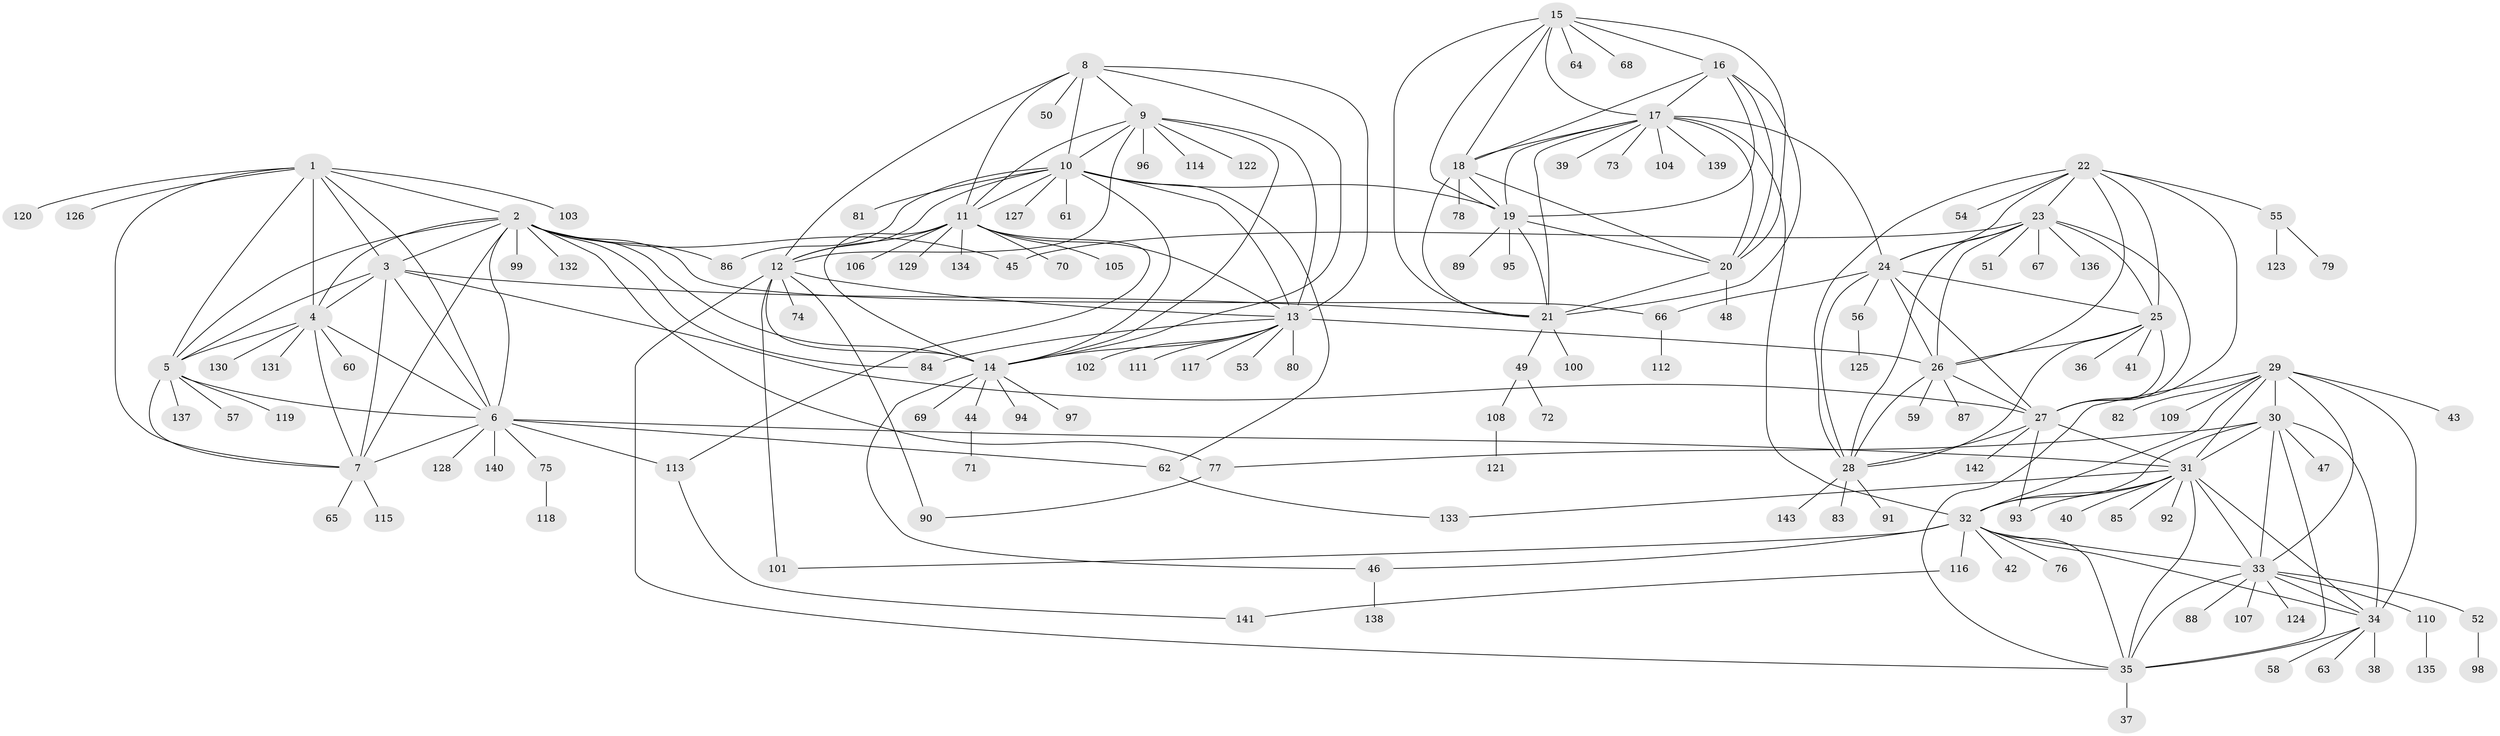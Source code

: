 // Generated by graph-tools (version 1.1) at 2025/54/03/09/25 04:54:53]
// undirected, 143 vertices, 236 edges
graph export_dot {
graph [start="1"]
  node [color=gray90,style=filled];
  1;
  2;
  3;
  4;
  5;
  6;
  7;
  8;
  9;
  10;
  11;
  12;
  13;
  14;
  15;
  16;
  17;
  18;
  19;
  20;
  21;
  22;
  23;
  24;
  25;
  26;
  27;
  28;
  29;
  30;
  31;
  32;
  33;
  34;
  35;
  36;
  37;
  38;
  39;
  40;
  41;
  42;
  43;
  44;
  45;
  46;
  47;
  48;
  49;
  50;
  51;
  52;
  53;
  54;
  55;
  56;
  57;
  58;
  59;
  60;
  61;
  62;
  63;
  64;
  65;
  66;
  67;
  68;
  69;
  70;
  71;
  72;
  73;
  74;
  75;
  76;
  77;
  78;
  79;
  80;
  81;
  82;
  83;
  84;
  85;
  86;
  87;
  88;
  89;
  90;
  91;
  92;
  93;
  94;
  95;
  96;
  97;
  98;
  99;
  100;
  101;
  102;
  103;
  104;
  105;
  106;
  107;
  108;
  109;
  110;
  111;
  112;
  113;
  114;
  115;
  116;
  117;
  118;
  119;
  120;
  121;
  122;
  123;
  124;
  125;
  126;
  127;
  128;
  129;
  130;
  131;
  132;
  133;
  134;
  135;
  136;
  137;
  138;
  139;
  140;
  141;
  142;
  143;
  1 -- 2;
  1 -- 3;
  1 -- 4;
  1 -- 5;
  1 -- 6;
  1 -- 7;
  1 -- 103;
  1 -- 120;
  1 -- 126;
  2 -- 3;
  2 -- 4;
  2 -- 5;
  2 -- 6;
  2 -- 7;
  2 -- 14;
  2 -- 45;
  2 -- 66;
  2 -- 77;
  2 -- 84;
  2 -- 86;
  2 -- 99;
  2 -- 132;
  3 -- 4;
  3 -- 5;
  3 -- 6;
  3 -- 7;
  3 -- 21;
  3 -- 27;
  4 -- 5;
  4 -- 6;
  4 -- 7;
  4 -- 60;
  4 -- 130;
  4 -- 131;
  5 -- 6;
  5 -- 7;
  5 -- 57;
  5 -- 119;
  5 -- 137;
  6 -- 7;
  6 -- 31;
  6 -- 62;
  6 -- 75;
  6 -- 113;
  6 -- 128;
  6 -- 140;
  7 -- 65;
  7 -- 115;
  8 -- 9;
  8 -- 10;
  8 -- 11;
  8 -- 12;
  8 -- 13;
  8 -- 14;
  8 -- 50;
  9 -- 10;
  9 -- 11;
  9 -- 12;
  9 -- 13;
  9 -- 14;
  9 -- 96;
  9 -- 114;
  9 -- 122;
  10 -- 11;
  10 -- 12;
  10 -- 13;
  10 -- 14;
  10 -- 19;
  10 -- 61;
  10 -- 62;
  10 -- 81;
  10 -- 86;
  10 -- 127;
  11 -- 12;
  11 -- 13;
  11 -- 14;
  11 -- 70;
  11 -- 105;
  11 -- 106;
  11 -- 113;
  11 -- 129;
  11 -- 134;
  12 -- 13;
  12 -- 14;
  12 -- 35;
  12 -- 74;
  12 -- 90;
  12 -- 101;
  13 -- 14;
  13 -- 26;
  13 -- 53;
  13 -- 80;
  13 -- 84;
  13 -- 102;
  13 -- 111;
  13 -- 117;
  14 -- 44;
  14 -- 46;
  14 -- 69;
  14 -- 94;
  14 -- 97;
  15 -- 16;
  15 -- 17;
  15 -- 18;
  15 -- 19;
  15 -- 20;
  15 -- 21;
  15 -- 64;
  15 -- 68;
  16 -- 17;
  16 -- 18;
  16 -- 19;
  16 -- 20;
  16 -- 21;
  17 -- 18;
  17 -- 19;
  17 -- 20;
  17 -- 21;
  17 -- 24;
  17 -- 32;
  17 -- 39;
  17 -- 73;
  17 -- 104;
  17 -- 139;
  18 -- 19;
  18 -- 20;
  18 -- 21;
  18 -- 78;
  19 -- 20;
  19 -- 21;
  19 -- 89;
  19 -- 95;
  20 -- 21;
  20 -- 48;
  21 -- 49;
  21 -- 100;
  22 -- 23;
  22 -- 24;
  22 -- 25;
  22 -- 26;
  22 -- 27;
  22 -- 28;
  22 -- 54;
  22 -- 55;
  23 -- 24;
  23 -- 25;
  23 -- 26;
  23 -- 27;
  23 -- 28;
  23 -- 45;
  23 -- 51;
  23 -- 67;
  23 -- 136;
  24 -- 25;
  24 -- 26;
  24 -- 27;
  24 -- 28;
  24 -- 56;
  24 -- 66;
  25 -- 26;
  25 -- 27;
  25 -- 28;
  25 -- 36;
  25 -- 41;
  26 -- 27;
  26 -- 28;
  26 -- 59;
  26 -- 87;
  27 -- 28;
  27 -- 31;
  27 -- 93;
  27 -- 142;
  28 -- 83;
  28 -- 91;
  28 -- 143;
  29 -- 30;
  29 -- 31;
  29 -- 32;
  29 -- 33;
  29 -- 34;
  29 -- 35;
  29 -- 43;
  29 -- 82;
  29 -- 109;
  30 -- 31;
  30 -- 32;
  30 -- 33;
  30 -- 34;
  30 -- 35;
  30 -- 47;
  30 -- 77;
  31 -- 32;
  31 -- 33;
  31 -- 34;
  31 -- 35;
  31 -- 40;
  31 -- 85;
  31 -- 92;
  31 -- 93;
  31 -- 133;
  32 -- 33;
  32 -- 34;
  32 -- 35;
  32 -- 42;
  32 -- 46;
  32 -- 76;
  32 -- 101;
  32 -- 116;
  33 -- 34;
  33 -- 35;
  33 -- 52;
  33 -- 88;
  33 -- 107;
  33 -- 110;
  33 -- 124;
  34 -- 35;
  34 -- 38;
  34 -- 58;
  34 -- 63;
  35 -- 37;
  44 -- 71;
  46 -- 138;
  49 -- 72;
  49 -- 108;
  52 -- 98;
  55 -- 79;
  55 -- 123;
  56 -- 125;
  62 -- 133;
  66 -- 112;
  75 -- 118;
  77 -- 90;
  108 -- 121;
  110 -- 135;
  113 -- 141;
  116 -- 141;
}
